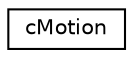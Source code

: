 digraph "Graphical Class Hierarchy"
{
 // LATEX_PDF_SIZE
  edge [fontname="Helvetica",fontsize="10",labelfontname="Helvetica",labelfontsize="10"];
  node [fontname="Helvetica",fontsize="10",shape=record];
  rankdir="LR";
  Node0 [label="cMotion",height=0.2,width=0.4,color="black", fillcolor="white", style="filled",URL="$classc_motion.html",tooltip=" "];
}

